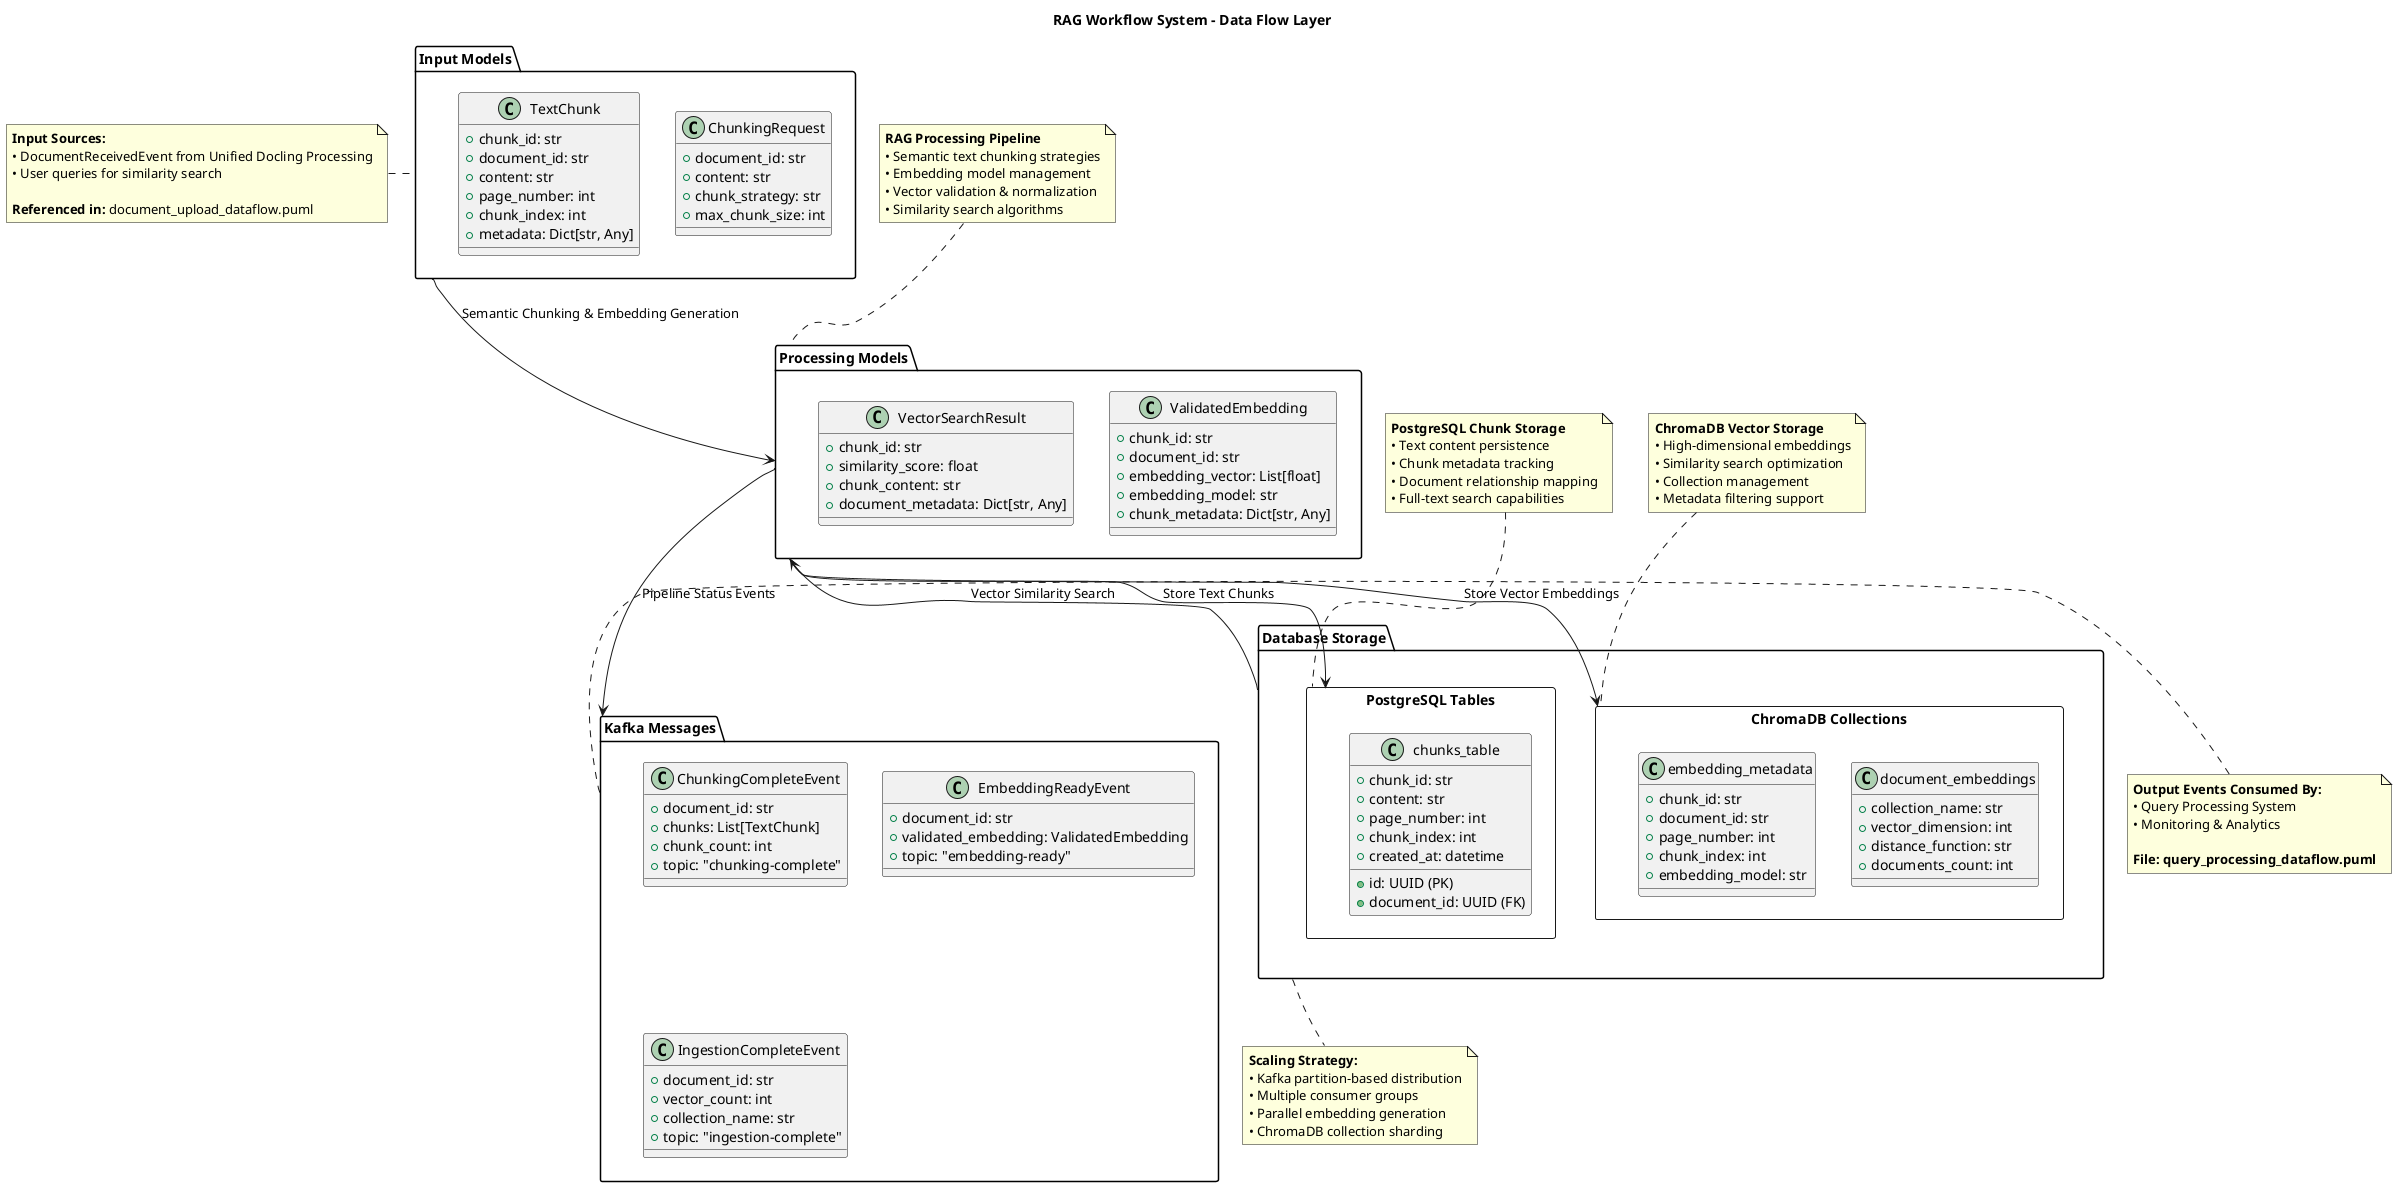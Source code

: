 @startuml rag_workflow_dataflow
title RAG Workflow System - Data Flow Layer

' Input Models
package "Input Models" as rag_input {
    class ChunkingRequest {
        +document_id: str
        +content: str
        +chunk_strategy: str
        +max_chunk_size: int
    }
    
    class TextChunk {
        +chunk_id: str
        +document_id: str
        +content: str
        +page_number: int
        +chunk_index: int
        +metadata: Dict[str, Any]
    }
}

' Processing Models
package "Processing Models" as rag_processing {
    class ValidatedEmbedding {
        +chunk_id: str
        +document_id: str
        +embedding_vector: List[float]
        +embedding_model: str
        +chunk_metadata: Dict[str, Any]
    }
    
    class VectorSearchResult {
        +chunk_id: str
        +similarity_score: float
        +chunk_content: str
        +document_metadata: Dict[str, Any]
    }
}

' Database Models
package "Database Storage" as rag_storage {
    rectangle "PostgreSQL Tables" as pg_tables {
        class chunks_table {
            +id: UUID (PK)
            +document_id: UUID (FK)
            +chunk_id: str
            +content: str
            +page_number: int
            +chunk_index: int
            +created_at: datetime
        }
    }
    
    rectangle "ChromaDB Collections" as chroma_collections {
        class document_embeddings {
            +collection_name: str
            +vector_dimension: int
            +distance_function: str
            +documents_count: int
        }
        
        class embedding_metadata {
            +chunk_id: str
            +document_id: str
            +page_number: int
            +chunk_index: int
            +embedding_model: str
        }
    }
}

' Kafka Messages
package "Kafka Messages" as rag_kafka {
    class ChunkingCompleteEvent {
        +document_id: str
        +chunks: List[TextChunk]
        +chunk_count: int
        +topic: "chunking-complete"
    }
    
    class EmbeddingReadyEvent {
        +document_id: str
        +validated_embedding: ValidatedEmbedding
        +topic: "embedding-ready"
    }
    
    class IngestionCompleteEvent {
        +document_id: str
        +vector_count: int
        +collection_name: str
        +topic: "ingestion-complete"
    }
}

' Data Flow Connections
rag_input --> rag_processing : "Semantic Chunking & Embedding Generation"
rag_processing --> pg_tables : "Store Text Chunks"
rag_processing --> chroma_collections : "Store Vector Embeddings"
rag_processing --> rag_kafka : "Pipeline Status Events"

' Query Integration
rag_storage --> rag_processing : "Vector Similarity Search"

note left of rag_input
    **Input Sources:**
    • DocumentReceivedEvent from Unified Docling Processing
    • User queries for similarity search
    
    **Referenced in:** document_upload_dataflow.puml
end note

note top of rag_processing
    **RAG Processing Pipeline**
    • Semantic text chunking strategies
    • Embedding model management
    • Vector validation & normalization
    • Similarity search algorithms
end note

note top of pg_tables
    **PostgreSQL Chunk Storage**
    • Text content persistence
    • Chunk metadata tracking
    • Document relationship mapping
    • Full-text search capabilities
end note

note top of chroma_collections
    **ChromaDB Vector Storage**
    • High-dimensional embeddings
    • Similarity search optimization
    • Collection management
    • Metadata filtering support
end note

note right of rag_kafka
    **Output Events Consumed By:**
    • Query Processing System
    • Monitoring & Analytics
    
    **File: query_processing_dataflow.puml**
end note

note bottom of rag_storage
    **Scaling Strategy:**
    • Kafka partition-based distribution
    • Multiple consumer groups
    • Parallel embedding generation
    • ChromaDB collection sharding
end note

@enduml